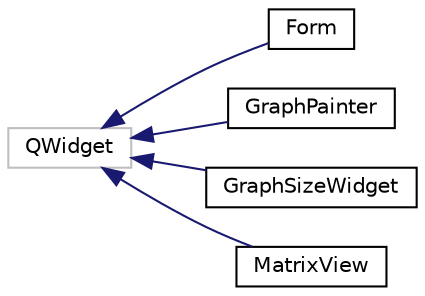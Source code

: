 digraph "Graphical Class Hierarchy"
{
  edge [fontname="Helvetica",fontsize="10",labelfontname="Helvetica",labelfontsize="10"];
  node [fontname="Helvetica",fontsize="10",shape=record];
  rankdir="LR";
  Node1 [label="QWidget",height=0.2,width=0.4,color="grey75", fillcolor="white", style="filled"];
  Node1 -> Node2 [dir="back",color="midnightblue",fontsize="10",style="solid",fontname="Helvetica"];
  Node2 [label="Form",height=0.2,width=0.4,color="black", fillcolor="white", style="filled",URL="$class_form.html"];
  Node1 -> Node3 [dir="back",color="midnightblue",fontsize="10",style="solid",fontname="Helvetica"];
  Node3 [label="GraphPainter",height=0.2,width=0.4,color="black", fillcolor="white", style="filled",URL="$class_graph_painter.html"];
  Node1 -> Node4 [dir="back",color="midnightblue",fontsize="10",style="solid",fontname="Helvetica"];
  Node4 [label="GraphSizeWidget",height=0.2,width=0.4,color="black", fillcolor="white", style="filled",URL="$class_graph_size_widget.html"];
  Node1 -> Node5 [dir="back",color="midnightblue",fontsize="10",style="solid",fontname="Helvetica"];
  Node5 [label="MatrixView",height=0.2,width=0.4,color="black", fillcolor="white", style="filled",URL="$class_matrix_view.html"];
}
